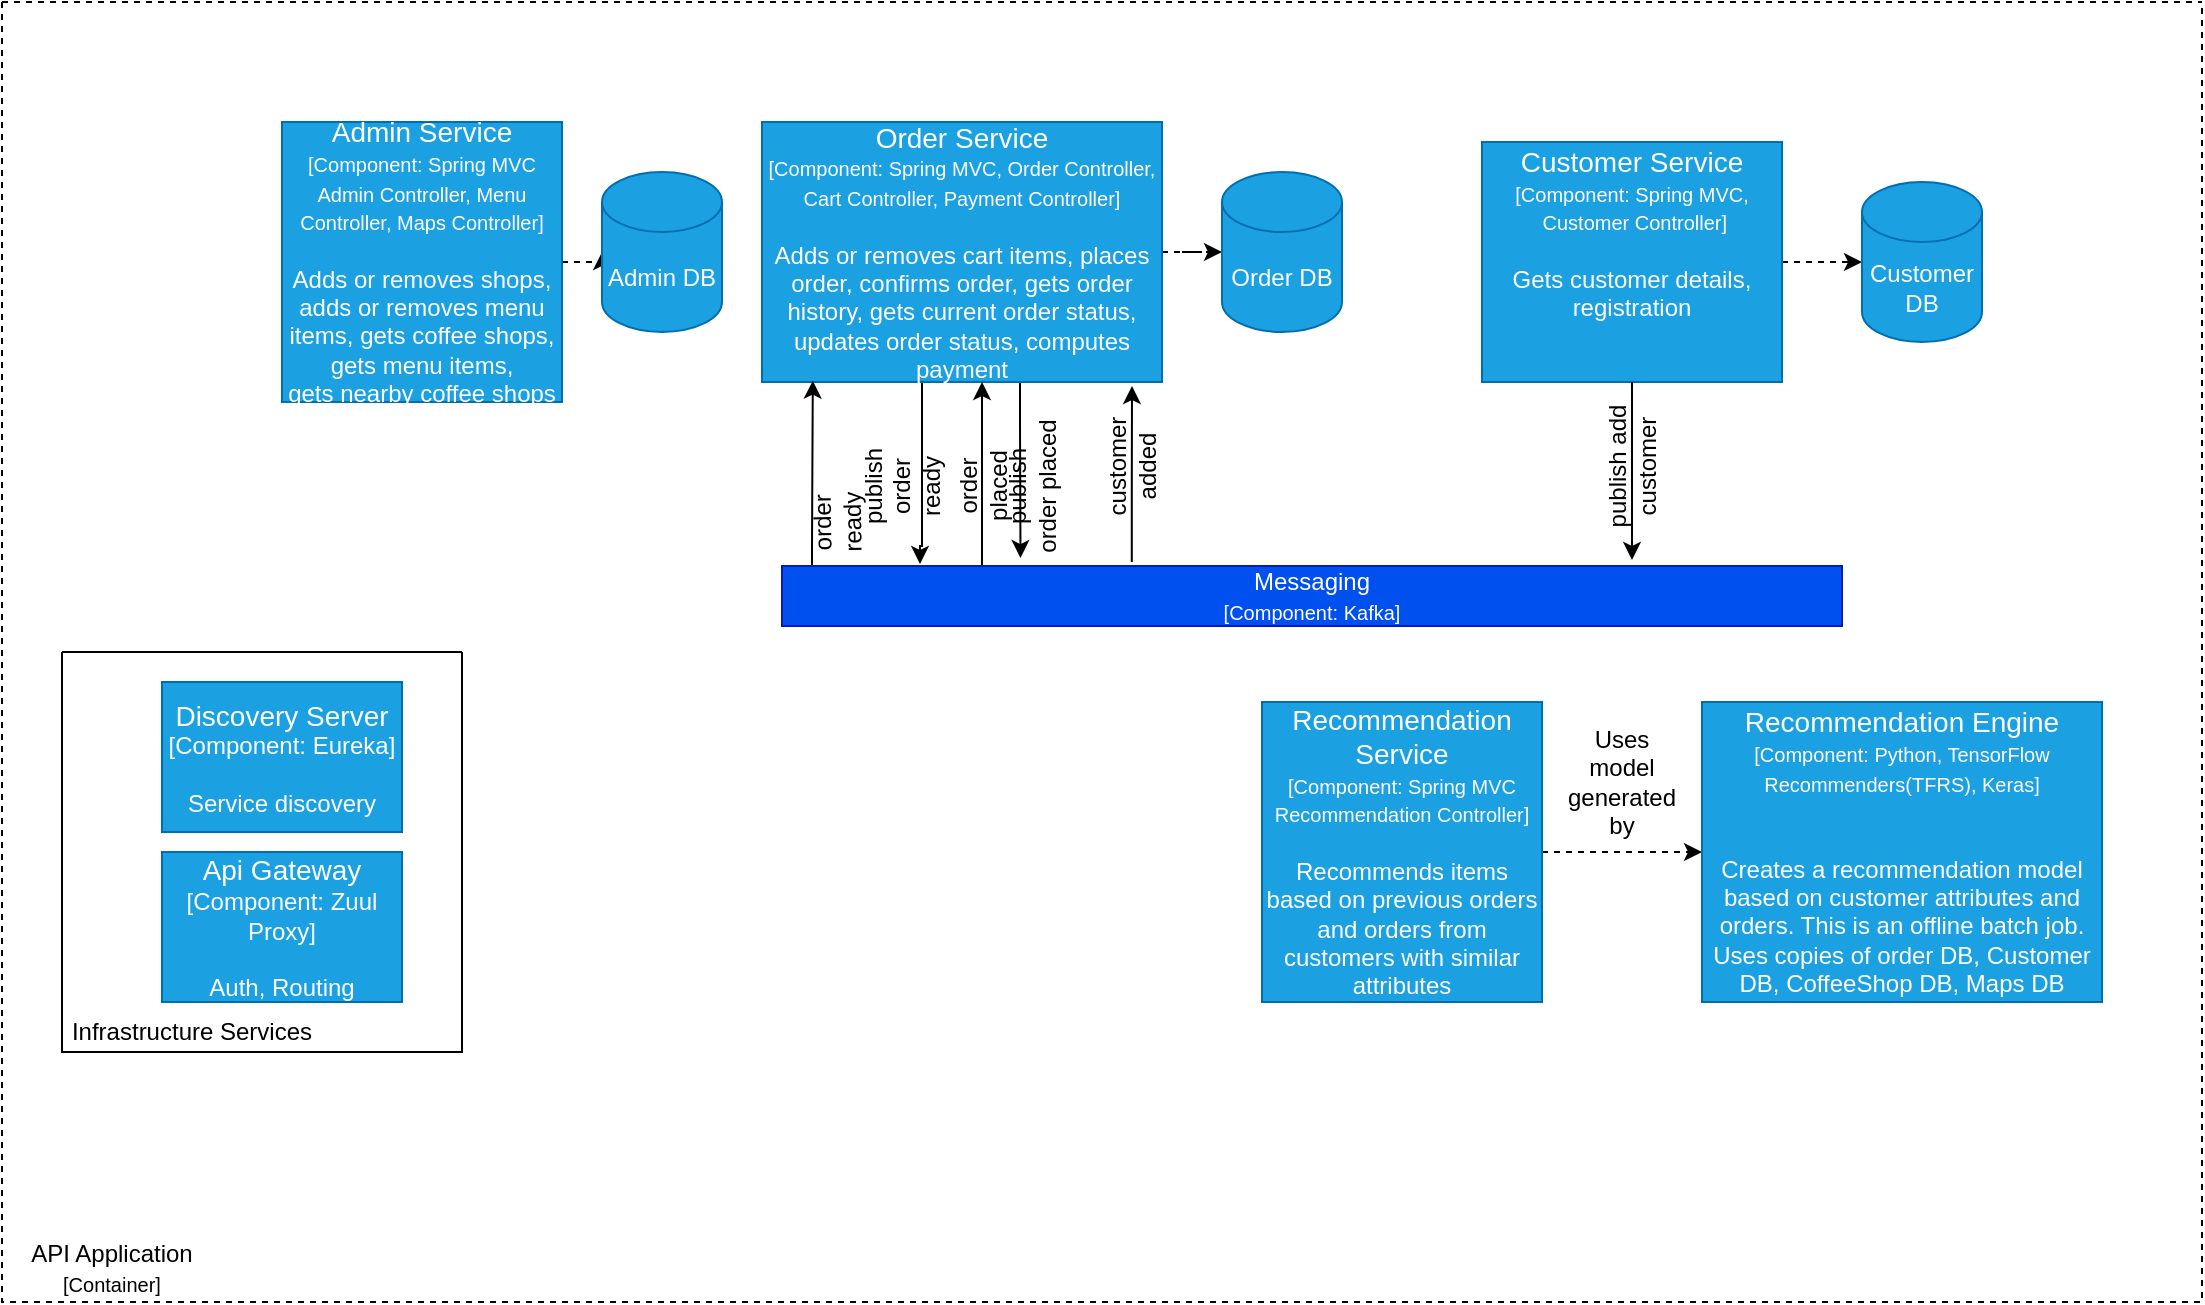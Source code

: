 <mxfile version="14.7.4" type="github">
  <diagram id="SkIhgehRgUOG8sE2-ucU" name="Page-1">
    <mxGraphModel dx="782" dy="1537" grid="1" gridSize="10" guides="1" tooltips="1" connect="1" arrows="1" fold="1" page="1" pageScale="1" pageWidth="850" pageHeight="1100" math="0" shadow="0">
      <root>
        <mxCell id="0" />
        <mxCell id="1" parent="0" />
        <mxCell id="a931OXOb7cvNoLb_iAoM-1" value="" style="swimlane;startSize=0;dashed=1;" parent="1" vertex="1">
          <mxGeometry x="90" y="-220" width="1100" height="650" as="geometry" />
        </mxCell>
        <mxCell id="a931OXOb7cvNoLb_iAoM-2" value="&lt;font style=&quot;font-size: 14px&quot;&gt;Api Gateway&lt;/font&gt;&lt;br&gt;[Component: Zuul Proxy]&lt;br&gt;&lt;br&gt;Auth, Routing" style="rounded=0;whiteSpace=wrap;html=1;fillColor=#1ba1e2;strokeColor=#006EAF;fontColor=#ffffff;" parent="a931OXOb7cvNoLb_iAoM-1" vertex="1">
          <mxGeometry x="80" y="425" width="120" height="75" as="geometry" />
        </mxCell>
        <mxCell id="a931OXOb7cvNoLb_iAoM-36" style="edgeStyle=orthogonalEdgeStyle;rounded=0;orthogonalLoop=1;jettySize=auto;html=1;dashed=1;" parent="a931OXOb7cvNoLb_iAoM-1" source="a931OXOb7cvNoLb_iAoM-6" target="a931OXOb7cvNoLb_iAoM-35" edge="1">
          <mxGeometry relative="1" as="geometry" />
        </mxCell>
        <mxCell id="a931OXOb7cvNoLb_iAoM-6" value="&lt;font&gt;&lt;font style=&quot;font-size: 14px&quot;&gt;Admin Service&lt;/font&gt;&lt;br&gt;&lt;/font&gt;&lt;font style=&quot;font-size: 10px&quot;&gt;[Component: Spring MVC Admin Controller, Menu Controller, Maps Controller]&lt;br&gt;&lt;/font&gt;&lt;font style=&quot;font-size: 12px&quot;&gt;&lt;br&gt;Adds or removes shops, adds or removes menu items, gets coffee shops, gets menu items,&lt;br&gt;gets nearby coffee shops&lt;br&gt;&lt;/font&gt;" style="rounded=0;whiteSpace=wrap;html=1;fillColor=#1ba1e2;strokeColor=#006EAF;fontColor=#ffffff;" parent="a931OXOb7cvNoLb_iAoM-1" vertex="1">
          <mxGeometry x="140" y="60" width="140" height="140" as="geometry" />
        </mxCell>
        <mxCell id="a931OXOb7cvNoLb_iAoM-34" style="edgeStyle=orthogonalEdgeStyle;rounded=0;orthogonalLoop=1;jettySize=auto;html=1;entryX=0;entryY=0.5;entryDx=0;entryDy=0;entryPerimeter=0;dashed=1;" parent="a931OXOb7cvNoLb_iAoM-1" source="a931OXOb7cvNoLb_iAoM-7" target="a931OXOb7cvNoLb_iAoM-33" edge="1">
          <mxGeometry relative="1" as="geometry" />
        </mxCell>
        <mxCell id="LLMWrkkM6dnET8qG6Xcl-11" style="edgeStyle=orthogonalEdgeStyle;rounded=0;orthogonalLoop=1;jettySize=auto;html=1;entryX=0.225;entryY=-0.133;entryDx=0;entryDy=0;entryPerimeter=0;" edge="1" parent="a931OXOb7cvNoLb_iAoM-1" source="a931OXOb7cvNoLb_iAoM-7" target="a931OXOb7cvNoLb_iAoM-19">
          <mxGeometry relative="1" as="geometry">
            <Array as="points">
              <mxPoint x="509" y="212" />
              <mxPoint x="509" y="212" />
            </Array>
          </mxGeometry>
        </mxCell>
        <mxCell id="LLMWrkkM6dnET8qG6Xcl-19" style="edgeStyle=orthogonalEdgeStyle;rounded=0;orthogonalLoop=1;jettySize=auto;html=1;" edge="1" parent="a931OXOb7cvNoLb_iAoM-1" source="a931OXOb7cvNoLb_iAoM-7">
          <mxGeometry relative="1" as="geometry">
            <mxPoint x="459" y="281" as="targetPoint" />
            <Array as="points">
              <mxPoint x="460" y="272" />
              <mxPoint x="459" y="272" />
            </Array>
          </mxGeometry>
        </mxCell>
        <mxCell id="a931OXOb7cvNoLb_iAoM-7" value="&lt;font&gt;&lt;font style=&quot;font-size: 14px&quot;&gt;Order Service&lt;/font&gt;&lt;br&gt;&lt;/font&gt;&lt;font style=&quot;font-size: 10px&quot;&gt;[Component: Spring MVC, Order Controller, &lt;br&gt;Cart Controller, Payment Controller]&lt;br&gt;&lt;/font&gt;&lt;font style=&quot;font-size: 12px&quot;&gt;&lt;br&gt;Adds or removes cart items, places order, confirms order, gets order history, gets current order status, updates order status, computes payment&lt;/font&gt;" style="rounded=0;whiteSpace=wrap;html=1;fillColor=#1ba1e2;strokeColor=#006EAF;fontColor=#ffffff;" parent="a931OXOb7cvNoLb_iAoM-1" vertex="1">
          <mxGeometry x="380" y="60" width="200" height="130" as="geometry" />
        </mxCell>
        <mxCell id="a931OXOb7cvNoLb_iAoM-16" style="edgeStyle=orthogonalEdgeStyle;rounded=0;orthogonalLoop=1;jettySize=auto;html=1;entryX=0;entryY=0.5;entryDx=0;entryDy=0;dashed=1;" parent="a931OXOb7cvNoLb_iAoM-1" source="a931OXOb7cvNoLb_iAoM-10" target="a931OXOb7cvNoLb_iAoM-12" edge="1">
          <mxGeometry relative="1" as="geometry" />
        </mxCell>
        <mxCell id="a931OXOb7cvNoLb_iAoM-10" value="&lt;font&gt;&lt;font style=&quot;font-size: 14px&quot;&gt;Recommendation Service&lt;/font&gt;&lt;br&gt;&lt;/font&gt;&lt;font style=&quot;font-size: 10px&quot;&gt;[Component: Spring MVC Recommendation Controller]&lt;br&gt;&lt;/font&gt;&lt;font style=&quot;font-size: 12px&quot;&gt;&lt;br&gt;Recommends items based on previous orders and orders from customers with similar attributes&lt;/font&gt;" style="rounded=0;whiteSpace=wrap;html=1;fillColor=#1ba1e2;strokeColor=#006EAF;fontColor=#ffffff;" parent="a931OXOb7cvNoLb_iAoM-1" vertex="1">
          <mxGeometry x="630" y="350" width="140" height="150" as="geometry" />
        </mxCell>
        <mxCell id="a931OXOb7cvNoLb_iAoM-12" value="&lt;font&gt;&lt;font style=&quot;font-size: 14px&quot;&gt;Recommendation Engine&lt;/font&gt;&lt;br&gt;&lt;/font&gt;&lt;font style=&quot;font-size: 10px&quot;&gt;[Component: Python, TensorFlow Recommenders(TFRS), Keras]&lt;br&gt;&lt;/font&gt;&lt;font style=&quot;font-size: 12px&quot;&gt;&lt;br&gt;&lt;br&gt;Creates a recommendation model based on customer attributes and orders. This is an offline batch job. Uses copies of order DB, Customer DB, CoffeeShop DB, Maps DB&lt;/font&gt;" style="rounded=0;whiteSpace=wrap;html=1;fillColor=#1ba1e2;strokeColor=#006EAF;fontColor=#ffffff;" parent="a931OXOb7cvNoLb_iAoM-1" vertex="1">
          <mxGeometry x="850" y="350" width="200" height="150" as="geometry" />
        </mxCell>
        <mxCell id="a931OXOb7cvNoLb_iAoM-32" style="edgeStyle=orthogonalEdgeStyle;rounded=0;orthogonalLoop=1;jettySize=auto;html=1;entryX=0;entryY=0.5;entryDx=0;entryDy=0;entryPerimeter=0;dashed=1;" parent="a931OXOb7cvNoLb_iAoM-1" source="a931OXOb7cvNoLb_iAoM-13" target="a931OXOb7cvNoLb_iAoM-31" edge="1">
          <mxGeometry relative="1" as="geometry" />
        </mxCell>
        <mxCell id="a931OXOb7cvNoLb_iAoM-13" value="&lt;font&gt;&lt;font style=&quot;font-size: 14px&quot;&gt;Customer Service&lt;/font&gt;&lt;br&gt;&lt;/font&gt;&lt;font style=&quot;font-size: 10px&quot;&gt;[Component: Spring MVC,&lt;br&gt;&amp;nbsp;Customer Controller]&lt;br&gt;&lt;/font&gt;&lt;font style=&quot;font-size: 12px&quot;&gt;&lt;br&gt;Gets customer details, registration&lt;br&gt;&lt;br&gt;&lt;br&gt;&lt;/font&gt;" style="rounded=0;whiteSpace=wrap;html=1;fillColor=#1ba1e2;strokeColor=#006EAF;fontColor=#ffffff;" parent="a931OXOb7cvNoLb_iAoM-1" vertex="1">
          <mxGeometry x="740" y="70" width="150" height="120" as="geometry" />
        </mxCell>
        <mxCell id="a931OXOb7cvNoLb_iAoM-17" value="Uses model generated by" style="text;html=1;strokeColor=none;fillColor=none;align=center;verticalAlign=middle;whiteSpace=wrap;rounded=0;" parent="a931OXOb7cvNoLb_iAoM-1" vertex="1">
          <mxGeometry x="790" y="380" width="40" height="20" as="geometry" />
        </mxCell>
        <mxCell id="LLMWrkkM6dnET8qG6Xcl-5" style="edgeStyle=orthogonalEdgeStyle;rounded=0;orthogonalLoop=1;jettySize=auto;html=1;exitX=0.33;exitY=-0.067;exitDx=0;exitDy=0;exitPerimeter=0;" edge="1" parent="a931OXOb7cvNoLb_iAoM-1" source="a931OXOb7cvNoLb_iAoM-19">
          <mxGeometry relative="1" as="geometry">
            <mxPoint x="565" y="192" as="targetPoint" />
            <Array as="points">
              <mxPoint x="565" y="242" />
              <mxPoint x="565" y="242" />
            </Array>
          </mxGeometry>
        </mxCell>
        <mxCell id="LLMWrkkM6dnET8qG6Xcl-13" style="edgeStyle=orthogonalEdgeStyle;rounded=0;orthogonalLoop=1;jettySize=auto;html=1;" edge="1" parent="a931OXOb7cvNoLb_iAoM-1" source="a931OXOb7cvNoLb_iAoM-19" target="a931OXOb7cvNoLb_iAoM-7">
          <mxGeometry relative="1" as="geometry">
            <Array as="points">
              <mxPoint x="490" y="242" />
              <mxPoint x="490" y="242" />
            </Array>
          </mxGeometry>
        </mxCell>
        <mxCell id="LLMWrkkM6dnET8qG6Xcl-21" style="edgeStyle=orthogonalEdgeStyle;rounded=0;orthogonalLoop=1;jettySize=auto;html=1;entryX=0.127;entryY=0.995;entryDx=0;entryDy=0;entryPerimeter=0;" edge="1" parent="a931OXOb7cvNoLb_iAoM-1" source="a931OXOb7cvNoLb_iAoM-19" target="a931OXOb7cvNoLb_iAoM-7">
          <mxGeometry relative="1" as="geometry">
            <Array as="points">
              <mxPoint x="405" y="272" />
              <mxPoint x="405" y="272" />
            </Array>
          </mxGeometry>
        </mxCell>
        <mxCell id="a931OXOb7cvNoLb_iAoM-19" value="Messaging&lt;br&gt;&lt;font style=&quot;font-size: 10px&quot;&gt;[Component: Kafka]&lt;/font&gt;" style="rounded=0;whiteSpace=wrap;html=1;fillColor=#0050ef;strokeColor=#001DBC;fontColor=#ffffff;" parent="a931OXOb7cvNoLb_iAoM-1" vertex="1">
          <mxGeometry x="390" y="282" width="530" height="30" as="geometry" />
        </mxCell>
        <mxCell id="a931OXOb7cvNoLb_iAoM-31" value="Customer DB" style="shape=cylinder3;whiteSpace=wrap;html=1;boundedLbl=1;backgroundOutline=1;size=15;fillColor=#1ba1e2;strokeColor=#006EAF;fontColor=#ffffff;" parent="a931OXOb7cvNoLb_iAoM-1" vertex="1">
          <mxGeometry x="930" y="90" width="60" height="80" as="geometry" />
        </mxCell>
        <mxCell id="a931OXOb7cvNoLb_iAoM-33" value="Order DB" style="shape=cylinder3;whiteSpace=wrap;html=1;boundedLbl=1;backgroundOutline=1;size=15;fillColor=#1ba1e2;strokeColor=#006EAF;fontColor=#ffffff;" parent="a931OXOb7cvNoLb_iAoM-1" vertex="1">
          <mxGeometry x="610" y="85" width="60" height="80" as="geometry" />
        </mxCell>
        <mxCell id="a931OXOb7cvNoLb_iAoM-35" value="Admin DB" style="shape=cylinder3;whiteSpace=wrap;html=1;boundedLbl=1;backgroundOutline=1;size=15;fillColor=#1ba1e2;strokeColor=#006EAF;fontColor=#ffffff;" parent="a931OXOb7cvNoLb_iAoM-1" vertex="1">
          <mxGeometry x="300" y="85" width="60" height="80" as="geometry" />
        </mxCell>
        <mxCell id="a931OXOb7cvNoLb_iAoM-3" value="API Application&lt;br&gt;&lt;font style=&quot;font-size: 10px&quot;&gt;[Container]&lt;/font&gt;" style="text;html=1;strokeColor=none;fillColor=none;align=center;verticalAlign=middle;whiteSpace=wrap;rounded=0;" parent="a931OXOb7cvNoLb_iAoM-1" vertex="1">
          <mxGeometry y="632" width="110" height="2" as="geometry" />
        </mxCell>
        <mxCell id="LLMWrkkM6dnET8qG6Xcl-4" value="publish add customer" style="text;html=1;strokeColor=none;fillColor=none;align=center;verticalAlign=middle;whiteSpace=wrap;rounded=0;rotation=-90;" vertex="1" parent="a931OXOb7cvNoLb_iAoM-1">
          <mxGeometry x="780" y="217" width="70" height="30" as="geometry" />
        </mxCell>
        <mxCell id="LLMWrkkM6dnET8qG6Xcl-6" value="customer added" style="text;html=1;strokeColor=none;fillColor=none;align=center;verticalAlign=middle;whiteSpace=wrap;rounded=0;rotation=-90;" vertex="1" parent="a931OXOb7cvNoLb_iAoM-1">
          <mxGeometry x="530" y="222" width="70" height="20" as="geometry" />
        </mxCell>
        <mxCell id="LLMWrkkM6dnET8qG6Xcl-3" style="edgeStyle=orthogonalEdgeStyle;rounded=0;orthogonalLoop=1;jettySize=auto;html=1;" edge="1" parent="a931OXOb7cvNoLb_iAoM-1" source="a931OXOb7cvNoLb_iAoM-13">
          <mxGeometry relative="1" as="geometry">
            <mxPoint x="815" y="279" as="targetPoint" />
            <Array as="points">
              <mxPoint x="815" y="279" />
            </Array>
          </mxGeometry>
        </mxCell>
        <mxCell id="LLMWrkkM6dnET8qG6Xcl-9" value="publish order placed" style="text;html=1;strokeColor=none;fillColor=none;align=center;verticalAlign=middle;whiteSpace=wrap;rounded=0;rotation=-90;" vertex="1" parent="a931OXOb7cvNoLb_iAoM-1">
          <mxGeometry x="480" y="232" width="70" height="20" as="geometry" />
        </mxCell>
        <mxCell id="LLMWrkkM6dnET8qG6Xcl-14" value="order &lt;br&gt;placed" style="text;html=1;strokeColor=none;fillColor=none;align=center;verticalAlign=middle;whiteSpace=wrap;rounded=0;rotation=-90;" vertex="1" parent="a931OXOb7cvNoLb_iAoM-1">
          <mxGeometry x="490" y="232" height="20" as="geometry" />
        </mxCell>
        <mxCell id="LLMWrkkM6dnET8qG6Xcl-20" value="publish order ready" style="text;html=1;strokeColor=none;fillColor=none;align=center;verticalAlign=middle;whiteSpace=wrap;rounded=0;rotation=-90;" vertex="1" parent="a931OXOb7cvNoLb_iAoM-1">
          <mxGeometry x="430" y="232" width="40" height="20" as="geometry" />
        </mxCell>
        <mxCell id="LLMWrkkM6dnET8qG6Xcl-24" value="&lt;font style=&quot;font-size: 14px&quot;&gt;Discovery Server&lt;/font&gt;&lt;br&gt;[Component: Eureka]&lt;br&gt;&lt;br&gt;Service discovery" style="rounded=0;whiteSpace=wrap;html=1;fillColor=#1ba1e2;strokeColor=#006EAF;fontColor=#ffffff;" vertex="1" parent="a931OXOb7cvNoLb_iAoM-1">
          <mxGeometry x="80" y="340" width="120" height="75" as="geometry" />
        </mxCell>
        <mxCell id="LLMWrkkM6dnET8qG6Xcl-22" value="order ready" style="text;html=1;strokeColor=none;fillColor=none;align=center;verticalAlign=middle;whiteSpace=wrap;rounded=0;rotation=-91;" vertex="1" parent="1">
          <mxGeometry x="480" y="30" width="55" height="20" as="geometry" />
        </mxCell>
        <mxCell id="LLMWrkkM6dnET8qG6Xcl-23" value="" style="swimlane;startSize=0;" vertex="1" parent="1">
          <mxGeometry x="120" y="105" width="200" height="200" as="geometry" />
        </mxCell>
        <mxCell id="LLMWrkkM6dnET8qG6Xcl-25" value="Infrastructure Services" style="text;html=1;strokeColor=none;fillColor=none;align=center;verticalAlign=middle;whiteSpace=wrap;rounded=0;" vertex="1" parent="LLMWrkkM6dnET8qG6Xcl-23">
          <mxGeometry x="-10" y="180" width="150" height="20" as="geometry" />
        </mxCell>
      </root>
    </mxGraphModel>
  </diagram>
</mxfile>
